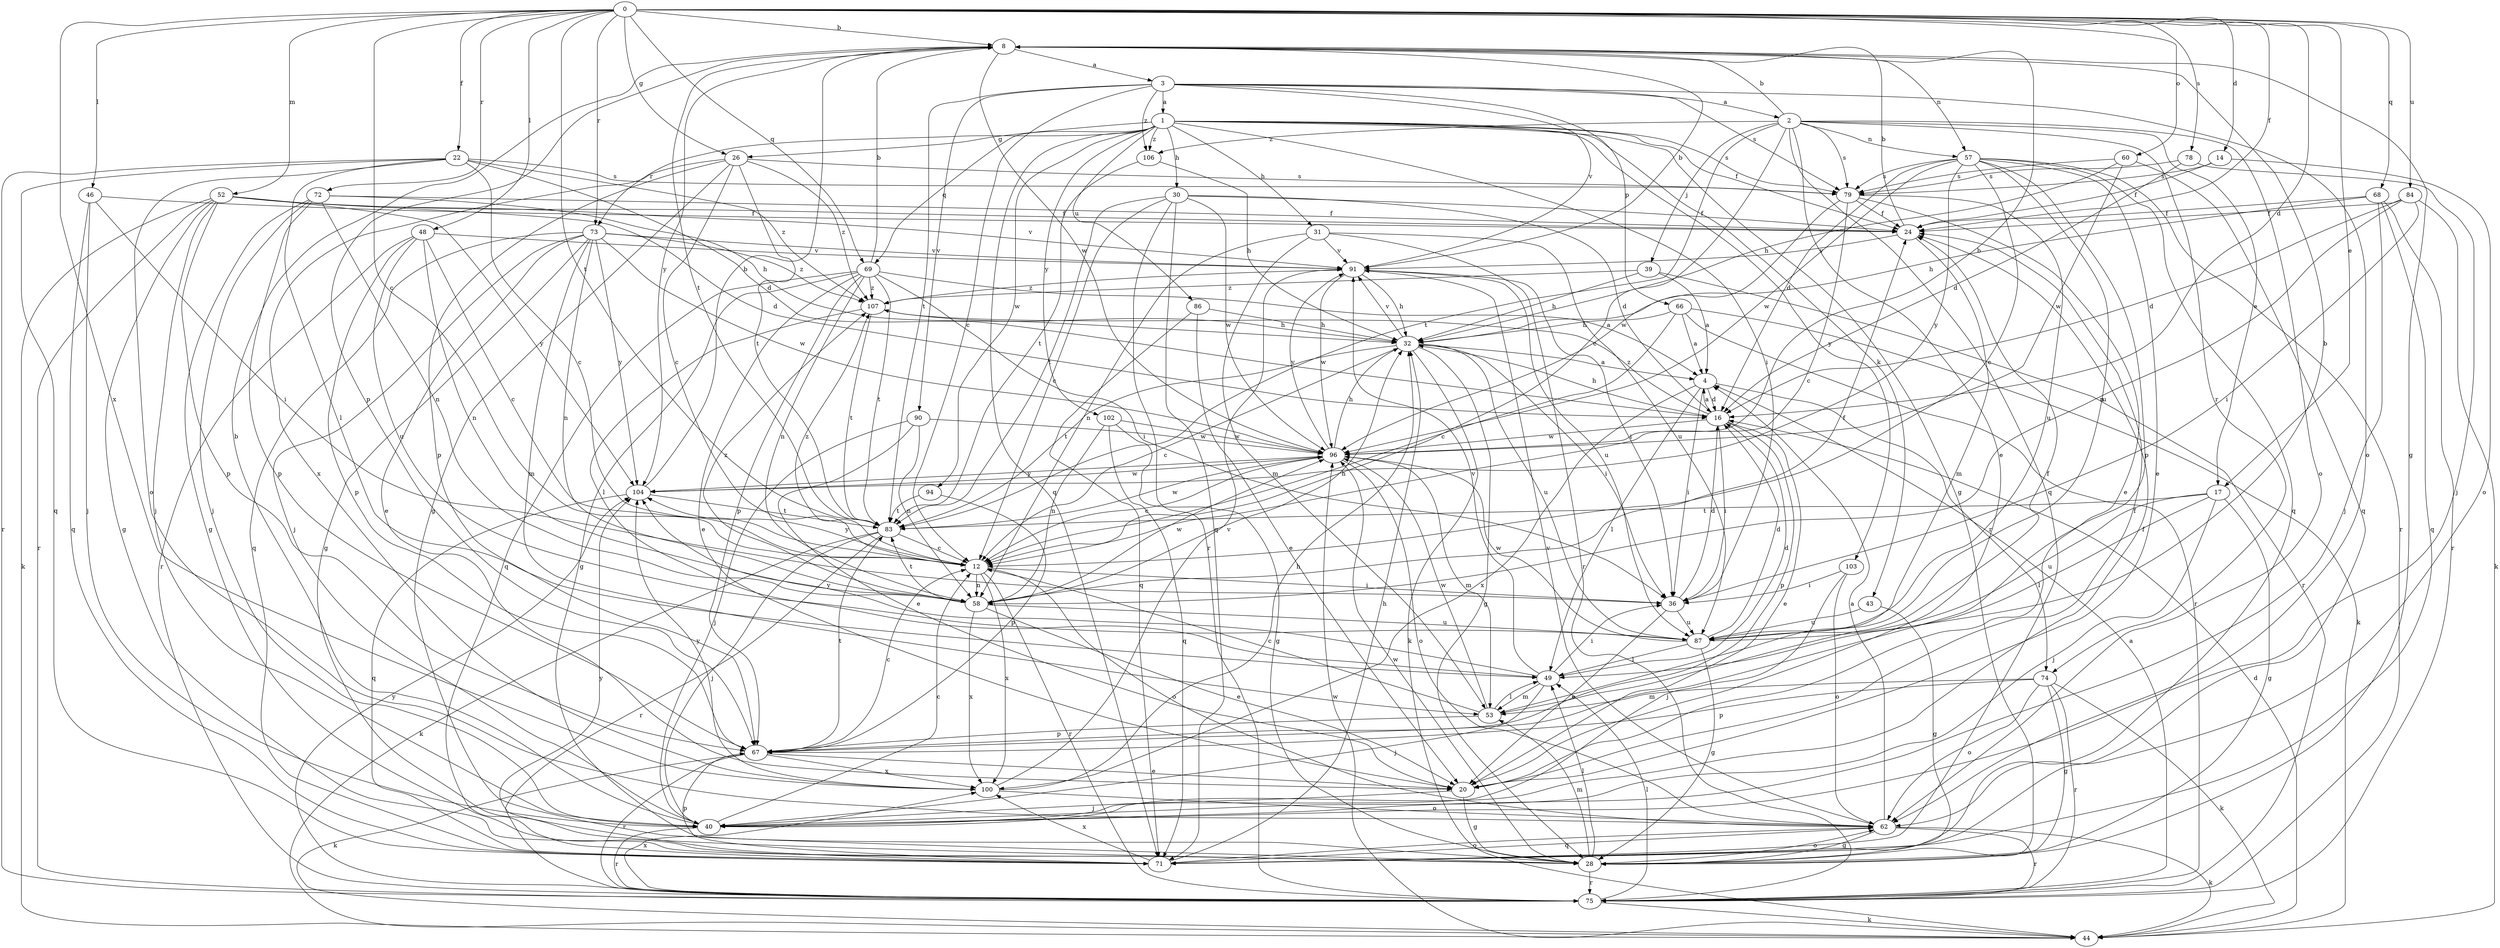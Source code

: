 strict digraph  {
0;
1;
2;
3;
4;
8;
12;
14;
16;
17;
20;
22;
24;
26;
28;
30;
31;
32;
36;
39;
40;
43;
44;
46;
48;
49;
52;
53;
57;
58;
60;
62;
66;
67;
68;
69;
71;
72;
73;
74;
75;
78;
79;
83;
84;
86;
87;
90;
91;
94;
96;
100;
102;
103;
104;
106;
107;
0 -> 8  [label=b];
0 -> 12  [label=c];
0 -> 14  [label=d];
0 -> 16  [label=d];
0 -> 17  [label=e];
0 -> 22  [label=f];
0 -> 24  [label=f];
0 -> 26  [label=g];
0 -> 46  [label=l];
0 -> 48  [label=l];
0 -> 52  [label=m];
0 -> 60  [label=o];
0 -> 68  [label=q];
0 -> 69  [label=q];
0 -> 72  [label=r];
0 -> 73  [label=r];
0 -> 78  [label=s];
0 -> 83  [label=t];
0 -> 84  [label=u];
0 -> 100  [label=x];
1 -> 24  [label=f];
1 -> 26  [label=g];
1 -> 28  [label=g];
1 -> 30  [label=h];
1 -> 31  [label=h];
1 -> 36  [label=i];
1 -> 43  [label=k];
1 -> 69  [label=q];
1 -> 71  [label=q];
1 -> 73  [label=r];
1 -> 79  [label=s];
1 -> 86  [label=u];
1 -> 94  [label=w];
1 -> 102  [label=y];
1 -> 103  [label=y];
1 -> 106  [label=z];
2 -> 8  [label=b];
2 -> 12  [label=c];
2 -> 17  [label=e];
2 -> 20  [label=e];
2 -> 39  [label=j];
2 -> 57  [label=n];
2 -> 62  [label=o];
2 -> 71  [label=q];
2 -> 74  [label=r];
2 -> 79  [label=s];
2 -> 83  [label=t];
2 -> 106  [label=z];
3 -> 1  [label=a];
3 -> 2  [label=a];
3 -> 12  [label=c];
3 -> 62  [label=o];
3 -> 66  [label=p];
3 -> 79  [label=s];
3 -> 83  [label=t];
3 -> 90  [label=v];
3 -> 91  [label=v];
3 -> 106  [label=z];
4 -> 16  [label=d];
4 -> 36  [label=i];
4 -> 49  [label=l];
4 -> 74  [label=r];
4 -> 100  [label=x];
8 -> 3  [label=a];
8 -> 28  [label=g];
8 -> 57  [label=n];
8 -> 67  [label=p];
8 -> 83  [label=t];
8 -> 96  [label=w];
8 -> 104  [label=y];
12 -> 36  [label=i];
12 -> 58  [label=n];
12 -> 62  [label=o];
12 -> 75  [label=r];
12 -> 100  [label=x];
12 -> 104  [label=y];
12 -> 107  [label=z];
14 -> 24  [label=f];
14 -> 62  [label=o];
14 -> 79  [label=s];
16 -> 4  [label=a];
16 -> 20  [label=e];
16 -> 32  [label=h];
16 -> 36  [label=i];
16 -> 67  [label=p];
16 -> 96  [label=w];
16 -> 107  [label=z];
17 -> 28  [label=g];
17 -> 40  [label=j];
17 -> 49  [label=l];
17 -> 83  [label=t];
17 -> 87  [label=u];
20 -> 24  [label=f];
20 -> 28  [label=g];
20 -> 40  [label=j];
22 -> 12  [label=c];
22 -> 16  [label=d];
22 -> 49  [label=l];
22 -> 62  [label=o];
22 -> 71  [label=q];
22 -> 75  [label=r];
22 -> 79  [label=s];
22 -> 107  [label=z];
24 -> 8  [label=b];
24 -> 53  [label=m];
24 -> 91  [label=v];
26 -> 12  [label=c];
26 -> 28  [label=g];
26 -> 67  [label=p];
26 -> 79  [label=s];
26 -> 83  [label=t];
26 -> 100  [label=x];
26 -> 107  [label=z];
28 -> 49  [label=l];
28 -> 53  [label=m];
28 -> 62  [label=o];
28 -> 75  [label=r];
28 -> 96  [label=w];
30 -> 12  [label=c];
30 -> 16  [label=d];
30 -> 24  [label=f];
30 -> 71  [label=q];
30 -> 75  [label=r];
30 -> 83  [label=t];
30 -> 96  [label=w];
31 -> 53  [label=m];
31 -> 58  [label=n];
31 -> 75  [label=r];
31 -> 87  [label=u];
31 -> 91  [label=v];
32 -> 4  [label=a];
32 -> 12  [label=c];
32 -> 28  [label=g];
32 -> 36  [label=i];
32 -> 44  [label=k];
32 -> 83  [label=t];
32 -> 87  [label=u];
32 -> 91  [label=v];
36 -> 16  [label=d];
36 -> 20  [label=e];
36 -> 87  [label=u];
39 -> 4  [label=a];
39 -> 32  [label=h];
39 -> 75  [label=r];
39 -> 107  [label=z];
40 -> 8  [label=b];
40 -> 12  [label=c];
40 -> 24  [label=f];
40 -> 75  [label=r];
43 -> 28  [label=g];
43 -> 87  [label=u];
44 -> 16  [label=d];
44 -> 96  [label=w];
46 -> 24  [label=f];
46 -> 36  [label=i];
46 -> 40  [label=j];
46 -> 71  [label=q];
48 -> 12  [label=c];
48 -> 58  [label=n];
48 -> 67  [label=p];
48 -> 75  [label=r];
48 -> 87  [label=u];
48 -> 91  [label=v];
49 -> 16  [label=d];
49 -> 36  [label=i];
49 -> 40  [label=j];
49 -> 53  [label=m];
49 -> 91  [label=v];
49 -> 104  [label=y];
52 -> 16  [label=d];
52 -> 24  [label=f];
52 -> 28  [label=g];
52 -> 40  [label=j];
52 -> 44  [label=k];
52 -> 67  [label=p];
52 -> 75  [label=r];
52 -> 91  [label=v];
52 -> 104  [label=y];
53 -> 12  [label=c];
53 -> 24  [label=f];
53 -> 49  [label=l];
53 -> 67  [label=p];
53 -> 96  [label=w];
57 -> 12  [label=c];
57 -> 16  [label=d];
57 -> 20  [label=e];
57 -> 67  [label=p];
57 -> 71  [label=q];
57 -> 75  [label=r];
57 -> 79  [label=s];
57 -> 87  [label=u];
57 -> 96  [label=w];
57 -> 104  [label=y];
58 -> 20  [label=e];
58 -> 24  [label=f];
58 -> 32  [label=h];
58 -> 83  [label=t];
58 -> 87  [label=u];
58 -> 96  [label=w];
58 -> 100  [label=x];
58 -> 107  [label=z];
60 -> 32  [label=h];
60 -> 71  [label=q];
60 -> 79  [label=s];
60 -> 96  [label=w];
62 -> 4  [label=a];
62 -> 28  [label=g];
62 -> 44  [label=k];
62 -> 71  [label=q];
62 -> 75  [label=r];
62 -> 91  [label=v];
66 -> 4  [label=a];
66 -> 12  [label=c];
66 -> 32  [label=h];
66 -> 44  [label=k];
66 -> 75  [label=r];
67 -> 12  [label=c];
67 -> 20  [label=e];
67 -> 44  [label=k];
67 -> 75  [label=r];
67 -> 83  [label=t];
67 -> 100  [label=x];
68 -> 24  [label=f];
68 -> 32  [label=h];
68 -> 40  [label=j];
68 -> 71  [label=q];
68 -> 75  [label=r];
69 -> 4  [label=a];
69 -> 8  [label=b];
69 -> 20  [label=e];
69 -> 28  [label=g];
69 -> 36  [label=i];
69 -> 58  [label=n];
69 -> 67  [label=p];
69 -> 71  [label=q];
69 -> 83  [label=t];
69 -> 107  [label=z];
71 -> 32  [label=h];
71 -> 62  [label=o];
71 -> 67  [label=p];
71 -> 100  [label=x];
71 -> 104  [label=y];
72 -> 24  [label=f];
72 -> 28  [label=g];
72 -> 32  [label=h];
72 -> 40  [label=j];
72 -> 58  [label=n];
72 -> 67  [label=p];
73 -> 20  [label=e];
73 -> 28  [label=g];
73 -> 40  [label=j];
73 -> 53  [label=m];
73 -> 58  [label=n];
73 -> 71  [label=q];
73 -> 91  [label=v];
73 -> 96  [label=w];
73 -> 104  [label=y];
73 -> 107  [label=z];
74 -> 28  [label=g];
74 -> 44  [label=k];
74 -> 53  [label=m];
74 -> 62  [label=o];
74 -> 67  [label=p];
74 -> 75  [label=r];
75 -> 4  [label=a];
75 -> 44  [label=k];
75 -> 49  [label=l];
75 -> 100  [label=x];
75 -> 104  [label=y];
78 -> 16  [label=d];
78 -> 40  [label=j];
78 -> 79  [label=s];
79 -> 12  [label=c];
79 -> 20  [label=e];
79 -> 24  [label=f];
79 -> 87  [label=u];
79 -> 96  [label=w];
83 -> 12  [label=c];
83 -> 40  [label=j];
83 -> 44  [label=k];
83 -> 75  [label=r];
83 -> 96  [label=w];
84 -> 16  [label=d];
84 -> 24  [label=f];
84 -> 36  [label=i];
84 -> 44  [label=k];
84 -> 58  [label=n];
86 -> 20  [label=e];
86 -> 32  [label=h];
86 -> 71  [label=q];
87 -> 8  [label=b];
87 -> 16  [label=d];
87 -> 28  [label=g];
87 -> 49  [label=l];
87 -> 96  [label=w];
90 -> 20  [label=e];
90 -> 40  [label=j];
90 -> 58  [label=n];
90 -> 96  [label=w];
91 -> 8  [label=b];
91 -> 32  [label=h];
91 -> 36  [label=i];
91 -> 87  [label=u];
91 -> 96  [label=w];
91 -> 107  [label=z];
94 -> 67  [label=p];
94 -> 83  [label=t];
96 -> 8  [label=b];
96 -> 12  [label=c];
96 -> 32  [label=h];
96 -> 53  [label=m];
96 -> 62  [label=o];
96 -> 91  [label=v];
96 -> 104  [label=y];
100 -> 32  [label=h];
100 -> 62  [label=o];
100 -> 91  [label=v];
100 -> 104  [label=y];
102 -> 28  [label=g];
102 -> 58  [label=n];
102 -> 71  [label=q];
102 -> 96  [label=w];
103 -> 36  [label=i];
103 -> 40  [label=j];
103 -> 62  [label=o];
104 -> 8  [label=b];
104 -> 71  [label=q];
104 -> 83  [label=t];
104 -> 96  [label=w];
106 -> 32  [label=h];
106 -> 83  [label=t];
107 -> 32  [label=h];
107 -> 49  [label=l];
107 -> 83  [label=t];
}
